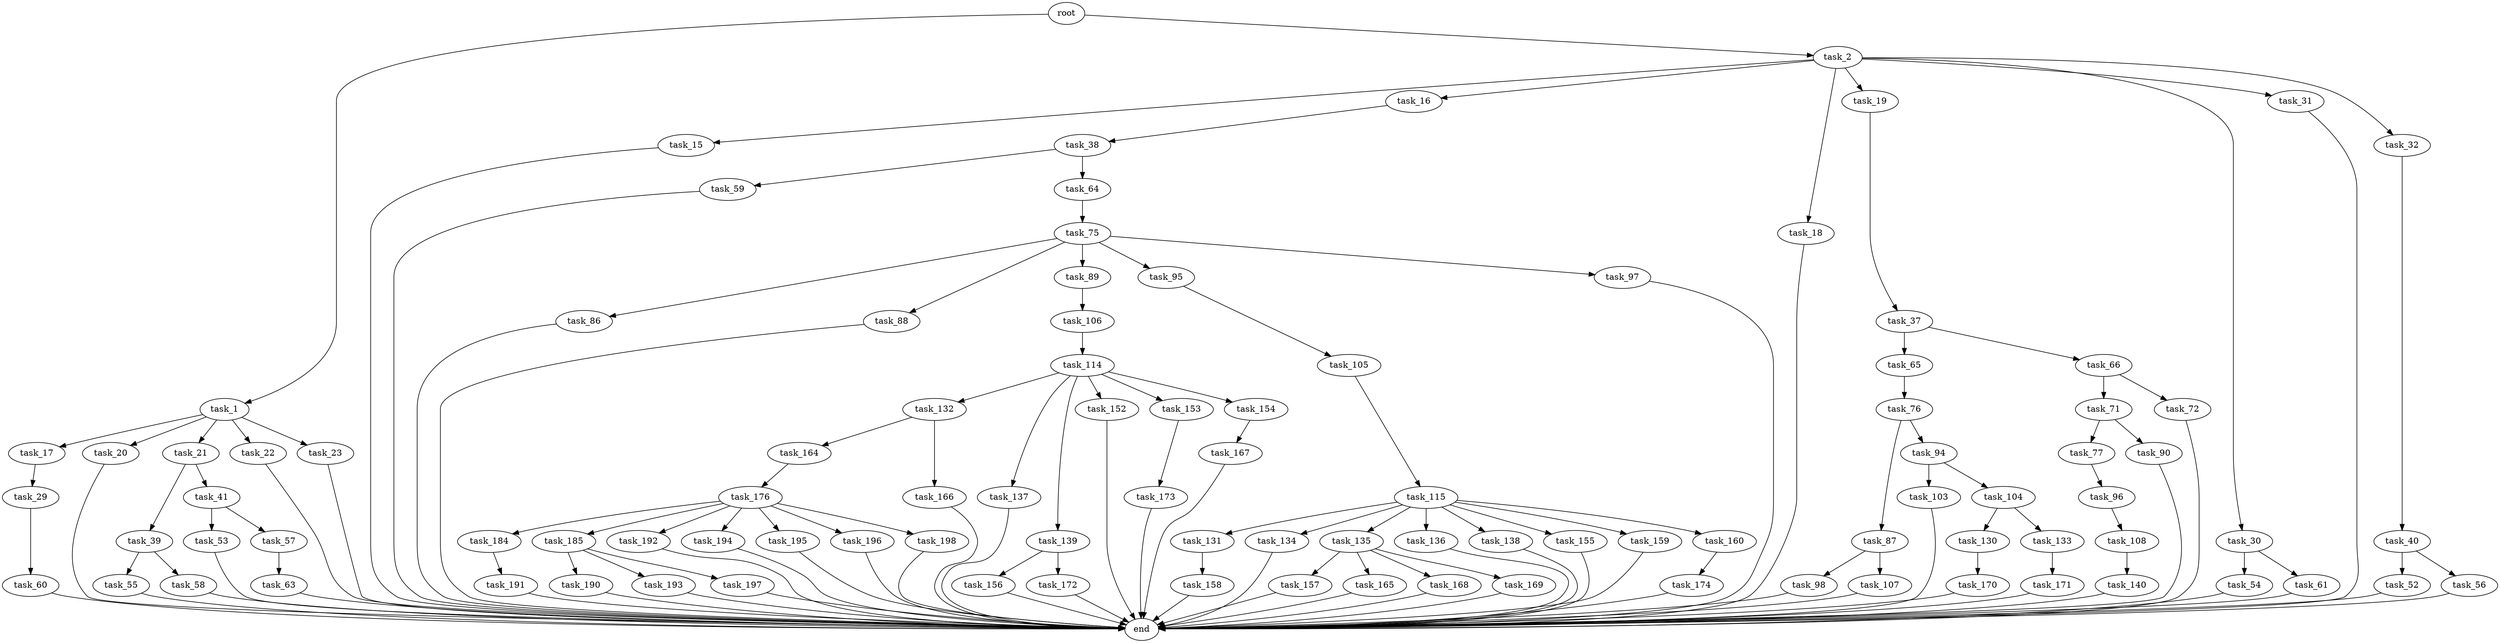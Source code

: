 digraph G {
  root [size="0.000000"];
  task_1 [size="28991029248.000000"];
  task_2 [size="8993897443.000000"];
  task_15 [size="756623118968.000000"];
  task_16 [size="10032157738.000000"];
  task_17 [size="134217728000.000000"];
  task_18 [size="218456086982.000000"];
  task_19 [size="14222512924.000000"];
  task_20 [size="7456572155.000000"];
  task_21 [size="31141223252.000000"];
  task_22 [size="43971204365.000000"];
  task_23 [size="129998783973.000000"];
  task_29 [size="8589934592.000000"];
  task_30 [size="374731806790.000000"];
  task_31 [size="28991029248.000000"];
  task_32 [size="1353118058.000000"];
  task_37 [size="388526001942.000000"];
  task_38 [size="68719476736.000000"];
  task_39 [size="6742319430.000000"];
  task_40 [size="89471810089.000000"];
  task_41 [size="88847400484.000000"];
  task_52 [size="46495055295.000000"];
  task_53 [size="12063772769.000000"];
  task_54 [size="1225701129324.000000"];
  task_55 [size="1073741824000.000000"];
  task_56 [size="782757789696.000000"];
  task_57 [size="25811656120.000000"];
  task_58 [size="1073741824000.000000"];
  task_59 [size="12536997200.000000"];
  task_60 [size="303847448769.000000"];
  task_61 [size="368293445632.000000"];
  task_63 [size="52069793889.000000"];
  task_64 [size="536615222857.000000"];
  task_65 [size="600815282022.000000"];
  task_66 [size="134217728000.000000"];
  task_71 [size="368293445632.000000"];
  task_72 [size="549755813888.000000"];
  task_75 [size="248522438530.000000"];
  task_76 [size="1073741824000.000000"];
  task_77 [size="40822721998.000000"];
  task_86 [size="1922999642.000000"];
  task_87 [size="8352504931.000000"];
  task_88 [size="368293445632.000000"];
  task_89 [size="658543384896.000000"];
  task_90 [size="25665717128.000000"];
  task_94 [size="24497137875.000000"];
  task_95 [size="2740355431.000000"];
  task_96 [size="24533072480.000000"];
  task_97 [size="20229601801.000000"];
  task_98 [size="8589934592.000000"];
  task_103 [size="549755813888.000000"];
  task_104 [size="231928233984.000000"];
  task_105 [size="1073741824000.000000"];
  task_106 [size="18517228872.000000"];
  task_107 [size="231928233984.000000"];
  task_108 [size="8589934592.000000"];
  task_114 [size="8589934592.000000"];
  task_115 [size="591069714024.000000"];
  task_130 [size="68719476736.000000"];
  task_131 [size="68719476736.000000"];
  task_132 [size="1782616626.000000"];
  task_133 [size="368293445632.000000"];
  task_134 [size="116766615939.000000"];
  task_135 [size="549755813888.000000"];
  task_136 [size="508650565919.000000"];
  task_137 [size="134217728000.000000"];
  task_138 [size="284438351396.000000"];
  task_139 [size="28991029248.000000"];
  task_140 [size="1065845170095.000000"];
  task_152 [size="47647873505.000000"];
  task_153 [size="3989199302.000000"];
  task_154 [size="13360193301.000000"];
  task_155 [size="18346907395.000000"];
  task_156 [size="49084757979.000000"];
  task_157 [size="10163279497.000000"];
  task_158 [size="8589934592.000000"];
  task_159 [size="30239586859.000000"];
  task_160 [size="922137907.000000"];
  task_164 [size="32110637970.000000"];
  task_165 [size="8589934592.000000"];
  task_166 [size="3617792793.000000"];
  task_167 [size="51576971835.000000"];
  task_168 [size="667277433491.000000"];
  task_169 [size="571138493667.000000"];
  task_170 [size="1073741824000.000000"];
  task_171 [size="189008959164.000000"];
  task_172 [size="285337746361.000000"];
  task_173 [size="8589934592.000000"];
  task_174 [size="134217728000.000000"];
  task_176 [size="579824886371.000000"];
  task_184 [size="2621183190.000000"];
  task_185 [size="146856865354.000000"];
  task_190 [size="41919498274.000000"];
  task_191 [size="368293445632.000000"];
  task_192 [size="727148238397.000000"];
  task_193 [size="368293445632.000000"];
  task_194 [size="16463025433.000000"];
  task_195 [size="13474526265.000000"];
  task_196 [size="549755813888.000000"];
  task_197 [size="3539872774.000000"];
  task_198 [size="7095880300.000000"];
  end [size="0.000000"];

  root -> task_1 [size="1.000000"];
  root -> task_2 [size="1.000000"];
  task_1 -> task_17 [size="75497472.000000"];
  task_1 -> task_20 [size="75497472.000000"];
  task_1 -> task_21 [size="75497472.000000"];
  task_1 -> task_22 [size="75497472.000000"];
  task_1 -> task_23 [size="75497472.000000"];
  task_2 -> task_15 [size="209715200.000000"];
  task_2 -> task_16 [size="209715200.000000"];
  task_2 -> task_18 [size="209715200.000000"];
  task_2 -> task_19 [size="209715200.000000"];
  task_2 -> task_30 [size="209715200.000000"];
  task_2 -> task_31 [size="209715200.000000"];
  task_2 -> task_32 [size="209715200.000000"];
  task_15 -> end [size="1.000000"];
  task_16 -> task_38 [size="411041792.000000"];
  task_17 -> task_29 [size="209715200.000000"];
  task_18 -> end [size="1.000000"];
  task_19 -> task_37 [size="301989888.000000"];
  task_20 -> end [size="1.000000"];
  task_21 -> task_39 [size="679477248.000000"];
  task_21 -> task_41 [size="679477248.000000"];
  task_22 -> end [size="1.000000"];
  task_23 -> end [size="1.000000"];
  task_29 -> task_60 [size="33554432.000000"];
  task_30 -> task_54 [size="679477248.000000"];
  task_30 -> task_61 [size="679477248.000000"];
  task_31 -> end [size="1.000000"];
  task_32 -> task_40 [size="75497472.000000"];
  task_37 -> task_65 [size="411041792.000000"];
  task_37 -> task_66 [size="411041792.000000"];
  task_38 -> task_59 [size="134217728.000000"];
  task_38 -> task_64 [size="134217728.000000"];
  task_39 -> task_55 [size="536870912.000000"];
  task_39 -> task_58 [size="536870912.000000"];
  task_40 -> task_52 [size="134217728.000000"];
  task_40 -> task_56 [size="134217728.000000"];
  task_41 -> task_53 [size="134217728.000000"];
  task_41 -> task_57 [size="134217728.000000"];
  task_52 -> end [size="1.000000"];
  task_53 -> end [size="1.000000"];
  task_54 -> end [size="1.000000"];
  task_55 -> end [size="1.000000"];
  task_56 -> end [size="1.000000"];
  task_57 -> task_63 [size="679477248.000000"];
  task_58 -> end [size="1.000000"];
  task_59 -> end [size="1.000000"];
  task_60 -> end [size="1.000000"];
  task_61 -> end [size="1.000000"];
  task_63 -> end [size="1.000000"];
  task_64 -> task_75 [size="838860800.000000"];
  task_65 -> task_76 [size="679477248.000000"];
  task_66 -> task_71 [size="209715200.000000"];
  task_66 -> task_72 [size="209715200.000000"];
  task_71 -> task_77 [size="411041792.000000"];
  task_71 -> task_90 [size="411041792.000000"];
  task_72 -> end [size="1.000000"];
  task_75 -> task_86 [size="536870912.000000"];
  task_75 -> task_88 [size="536870912.000000"];
  task_75 -> task_89 [size="536870912.000000"];
  task_75 -> task_95 [size="536870912.000000"];
  task_75 -> task_97 [size="536870912.000000"];
  task_76 -> task_87 [size="838860800.000000"];
  task_76 -> task_94 [size="838860800.000000"];
  task_77 -> task_96 [size="838860800.000000"];
  task_86 -> end [size="1.000000"];
  task_87 -> task_98 [size="838860800.000000"];
  task_87 -> task_107 [size="838860800.000000"];
  task_88 -> end [size="1.000000"];
  task_89 -> task_106 [size="411041792.000000"];
  task_90 -> end [size="1.000000"];
  task_94 -> task_103 [size="33554432.000000"];
  task_94 -> task_104 [size="33554432.000000"];
  task_95 -> task_105 [size="134217728.000000"];
  task_96 -> task_108 [size="411041792.000000"];
  task_97 -> end [size="1.000000"];
  task_98 -> end [size="1.000000"];
  task_103 -> end [size="1.000000"];
  task_104 -> task_130 [size="301989888.000000"];
  task_104 -> task_133 [size="301989888.000000"];
  task_105 -> task_115 [size="838860800.000000"];
  task_106 -> task_114 [size="33554432.000000"];
  task_107 -> end [size="1.000000"];
  task_108 -> task_140 [size="33554432.000000"];
  task_114 -> task_132 [size="33554432.000000"];
  task_114 -> task_137 [size="33554432.000000"];
  task_114 -> task_139 [size="33554432.000000"];
  task_114 -> task_152 [size="33554432.000000"];
  task_114 -> task_153 [size="33554432.000000"];
  task_114 -> task_154 [size="33554432.000000"];
  task_115 -> task_131 [size="411041792.000000"];
  task_115 -> task_134 [size="411041792.000000"];
  task_115 -> task_135 [size="411041792.000000"];
  task_115 -> task_136 [size="411041792.000000"];
  task_115 -> task_138 [size="411041792.000000"];
  task_115 -> task_155 [size="411041792.000000"];
  task_115 -> task_159 [size="411041792.000000"];
  task_115 -> task_160 [size="411041792.000000"];
  task_130 -> task_170 [size="134217728.000000"];
  task_131 -> task_158 [size="134217728.000000"];
  task_132 -> task_164 [size="75497472.000000"];
  task_132 -> task_166 [size="75497472.000000"];
  task_133 -> task_171 [size="411041792.000000"];
  task_134 -> end [size="1.000000"];
  task_135 -> task_157 [size="536870912.000000"];
  task_135 -> task_165 [size="536870912.000000"];
  task_135 -> task_168 [size="536870912.000000"];
  task_135 -> task_169 [size="536870912.000000"];
  task_136 -> end [size="1.000000"];
  task_137 -> end [size="1.000000"];
  task_138 -> end [size="1.000000"];
  task_139 -> task_156 [size="75497472.000000"];
  task_139 -> task_172 [size="75497472.000000"];
  task_140 -> end [size="1.000000"];
  task_152 -> end [size="1.000000"];
  task_153 -> task_173 [size="75497472.000000"];
  task_154 -> task_167 [size="33554432.000000"];
  task_155 -> end [size="1.000000"];
  task_156 -> end [size="1.000000"];
  task_157 -> end [size="1.000000"];
  task_158 -> end [size="1.000000"];
  task_159 -> end [size="1.000000"];
  task_160 -> task_174 [size="33554432.000000"];
  task_164 -> task_176 [size="838860800.000000"];
  task_165 -> end [size="1.000000"];
  task_166 -> end [size="1.000000"];
  task_167 -> end [size="1.000000"];
  task_168 -> end [size="1.000000"];
  task_169 -> end [size="1.000000"];
  task_170 -> end [size="1.000000"];
  task_171 -> end [size="1.000000"];
  task_172 -> end [size="1.000000"];
  task_173 -> end [size="1.000000"];
  task_174 -> end [size="1.000000"];
  task_176 -> task_184 [size="536870912.000000"];
  task_176 -> task_185 [size="536870912.000000"];
  task_176 -> task_192 [size="536870912.000000"];
  task_176 -> task_194 [size="536870912.000000"];
  task_176 -> task_195 [size="536870912.000000"];
  task_176 -> task_196 [size="536870912.000000"];
  task_176 -> task_198 [size="536870912.000000"];
  task_184 -> task_191 [size="301989888.000000"];
  task_185 -> task_190 [size="209715200.000000"];
  task_185 -> task_193 [size="209715200.000000"];
  task_185 -> task_197 [size="209715200.000000"];
  task_190 -> end [size="1.000000"];
  task_191 -> end [size="1.000000"];
  task_192 -> end [size="1.000000"];
  task_193 -> end [size="1.000000"];
  task_194 -> end [size="1.000000"];
  task_195 -> end [size="1.000000"];
  task_196 -> end [size="1.000000"];
  task_197 -> end [size="1.000000"];
  task_198 -> end [size="1.000000"];
}
